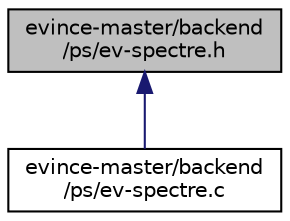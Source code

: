 digraph "evince-master/backend/ps/ev-spectre.h"
{
  edge [fontname="Helvetica",fontsize="10",labelfontname="Helvetica",labelfontsize="10"];
  node [fontname="Helvetica",fontsize="10",shape=record];
  Node1 [label="evince-master/backend\l/ps/ev-spectre.h",height=0.2,width=0.4,color="black", fillcolor="grey75", style="filled" fontcolor="black"];
  Node1 -> Node2 [dir="back",color="midnightblue",fontsize="10",style="solid",fontname="Helvetica"];
  Node2 [label="evince-master/backend\l/ps/ev-spectre.c",height=0.2,width=0.4,color="black", fillcolor="white", style="filled",URL="$d6/d88/ev-spectre_8c.html"];
}
